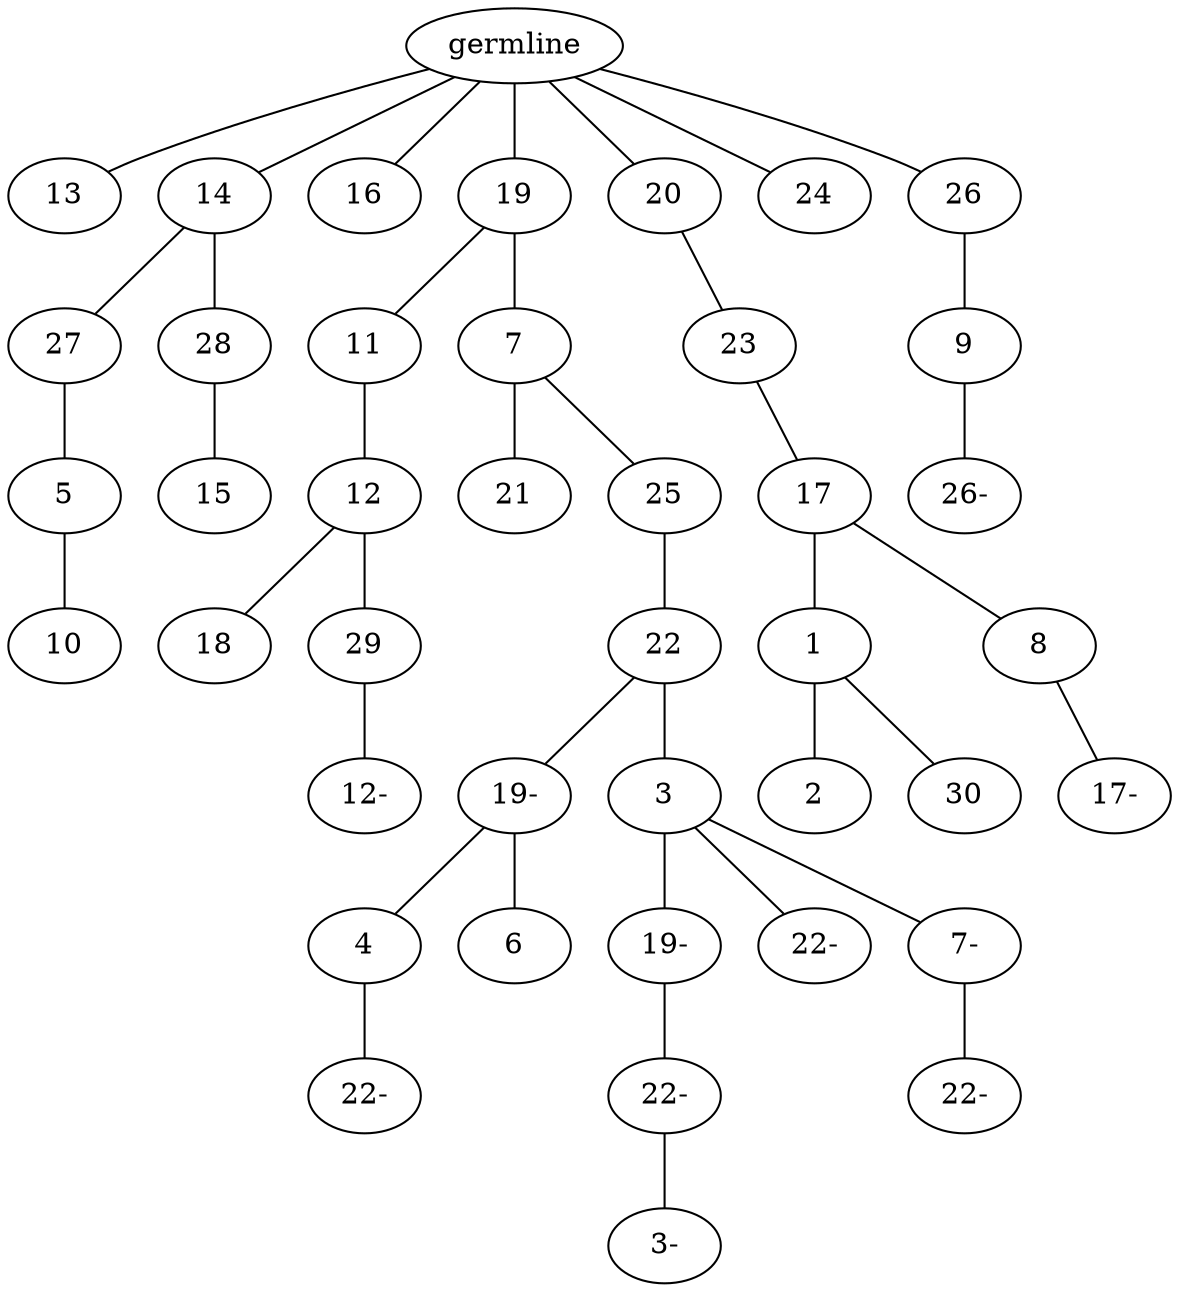 graph tree {
    "140101024572800" [label="germline"];
    "140101024541520" [label="13"];
    "140101024540656" [label="14"];
    "140101024727104" [label="27"];
    "140101024729936" [label="5"];
    "140101024727920" [label="10"];
    "140101024729456" [label="28"];
    "140101024728688" [label="15"];
    "140101024729408" [label="16"];
    "140101024730560" [label="19"];
    "140101025195536" [label="11"];
    "140101025197264" [label="12"];
    "140101025196736" [label="18"];
    "140101025195968" [label="29"];
    "140101025194288" [label="12-"];
    "140101025196928" [label="7"];
    "140101025197840" [label="21"];
    "140101025195680" [label="25"];
    "140101025196592" [label="22"];
    "140101025195200" [label="19-"];
    "140101025195872" [label="4"];
    "140101024795328" [label="22-"];
    "140101025097088" [label="6"];
    "140101025197600" [label="3"];
    "140101025095840" [label="19-"];
    "140101025097760" [label="22-"];
    "140101025165712" [label="3-"];
    "140101025097328" [label="22-"];
    "140101025098624" [label="7-"];
    "140101025168496" [label="22-"];
    "140101024728208" [label="20"];
    "140101025197456" [label="23"];
    "140101025196640" [label="17"];
    "140101025098000" [label="1"];
    "140101024775712" [label="2"];
    "140101024792784" [label="30"];
    "140101025097568" [label="8"];
    "140101024540608" [label="17-"];
    "140101024729696" [label="24"];
    "140101024730800" [label="26"];
    "140101025194336" [label="9"];
    "140101024792880" [label="26-"];
    "140101024572800" -- "140101024541520";
    "140101024572800" -- "140101024540656";
    "140101024572800" -- "140101024729408";
    "140101024572800" -- "140101024730560";
    "140101024572800" -- "140101024728208";
    "140101024572800" -- "140101024729696";
    "140101024572800" -- "140101024730800";
    "140101024540656" -- "140101024727104";
    "140101024540656" -- "140101024729456";
    "140101024727104" -- "140101024729936";
    "140101024729936" -- "140101024727920";
    "140101024729456" -- "140101024728688";
    "140101024730560" -- "140101025195536";
    "140101024730560" -- "140101025196928";
    "140101025195536" -- "140101025197264";
    "140101025197264" -- "140101025196736";
    "140101025197264" -- "140101025195968";
    "140101025195968" -- "140101025194288";
    "140101025196928" -- "140101025197840";
    "140101025196928" -- "140101025195680";
    "140101025195680" -- "140101025196592";
    "140101025196592" -- "140101025195200";
    "140101025196592" -- "140101025197600";
    "140101025195200" -- "140101025195872";
    "140101025195200" -- "140101025097088";
    "140101025195872" -- "140101024795328";
    "140101025197600" -- "140101025095840";
    "140101025197600" -- "140101025097328";
    "140101025197600" -- "140101025098624";
    "140101025095840" -- "140101025097760";
    "140101025097760" -- "140101025165712";
    "140101025098624" -- "140101025168496";
    "140101024728208" -- "140101025197456";
    "140101025197456" -- "140101025196640";
    "140101025196640" -- "140101025098000";
    "140101025196640" -- "140101025097568";
    "140101025098000" -- "140101024775712";
    "140101025098000" -- "140101024792784";
    "140101025097568" -- "140101024540608";
    "140101024730800" -- "140101025194336";
    "140101025194336" -- "140101024792880";
}
